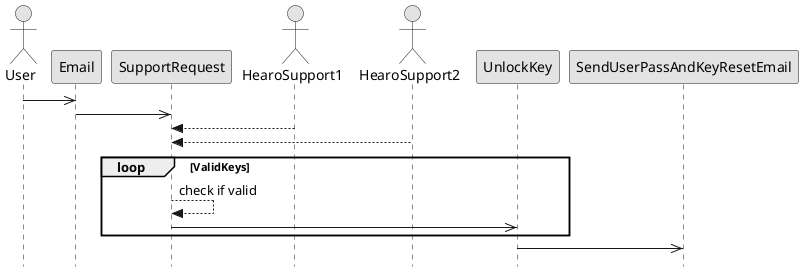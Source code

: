 @startuml Hearo request support

skinparam monochrome true
skinparam backgroundColor transparent
skinparam classBackgroundColor transparent
skinparam style strictuml

actor User
User ->> Email
Email ->> SupportRequest

actor HearoSupport1
actor HearoSupport2

HearoSupport1 --> SupportRequest
HearoSupport2 --> SupportRequest

loop ValidKeys
    SupportRequest-->SupportRequest: check if valid
    SupportRequest->> UnlockKey
end
UnlockKey ->> SendUserPassAndKeyResetEmail
@enduml
